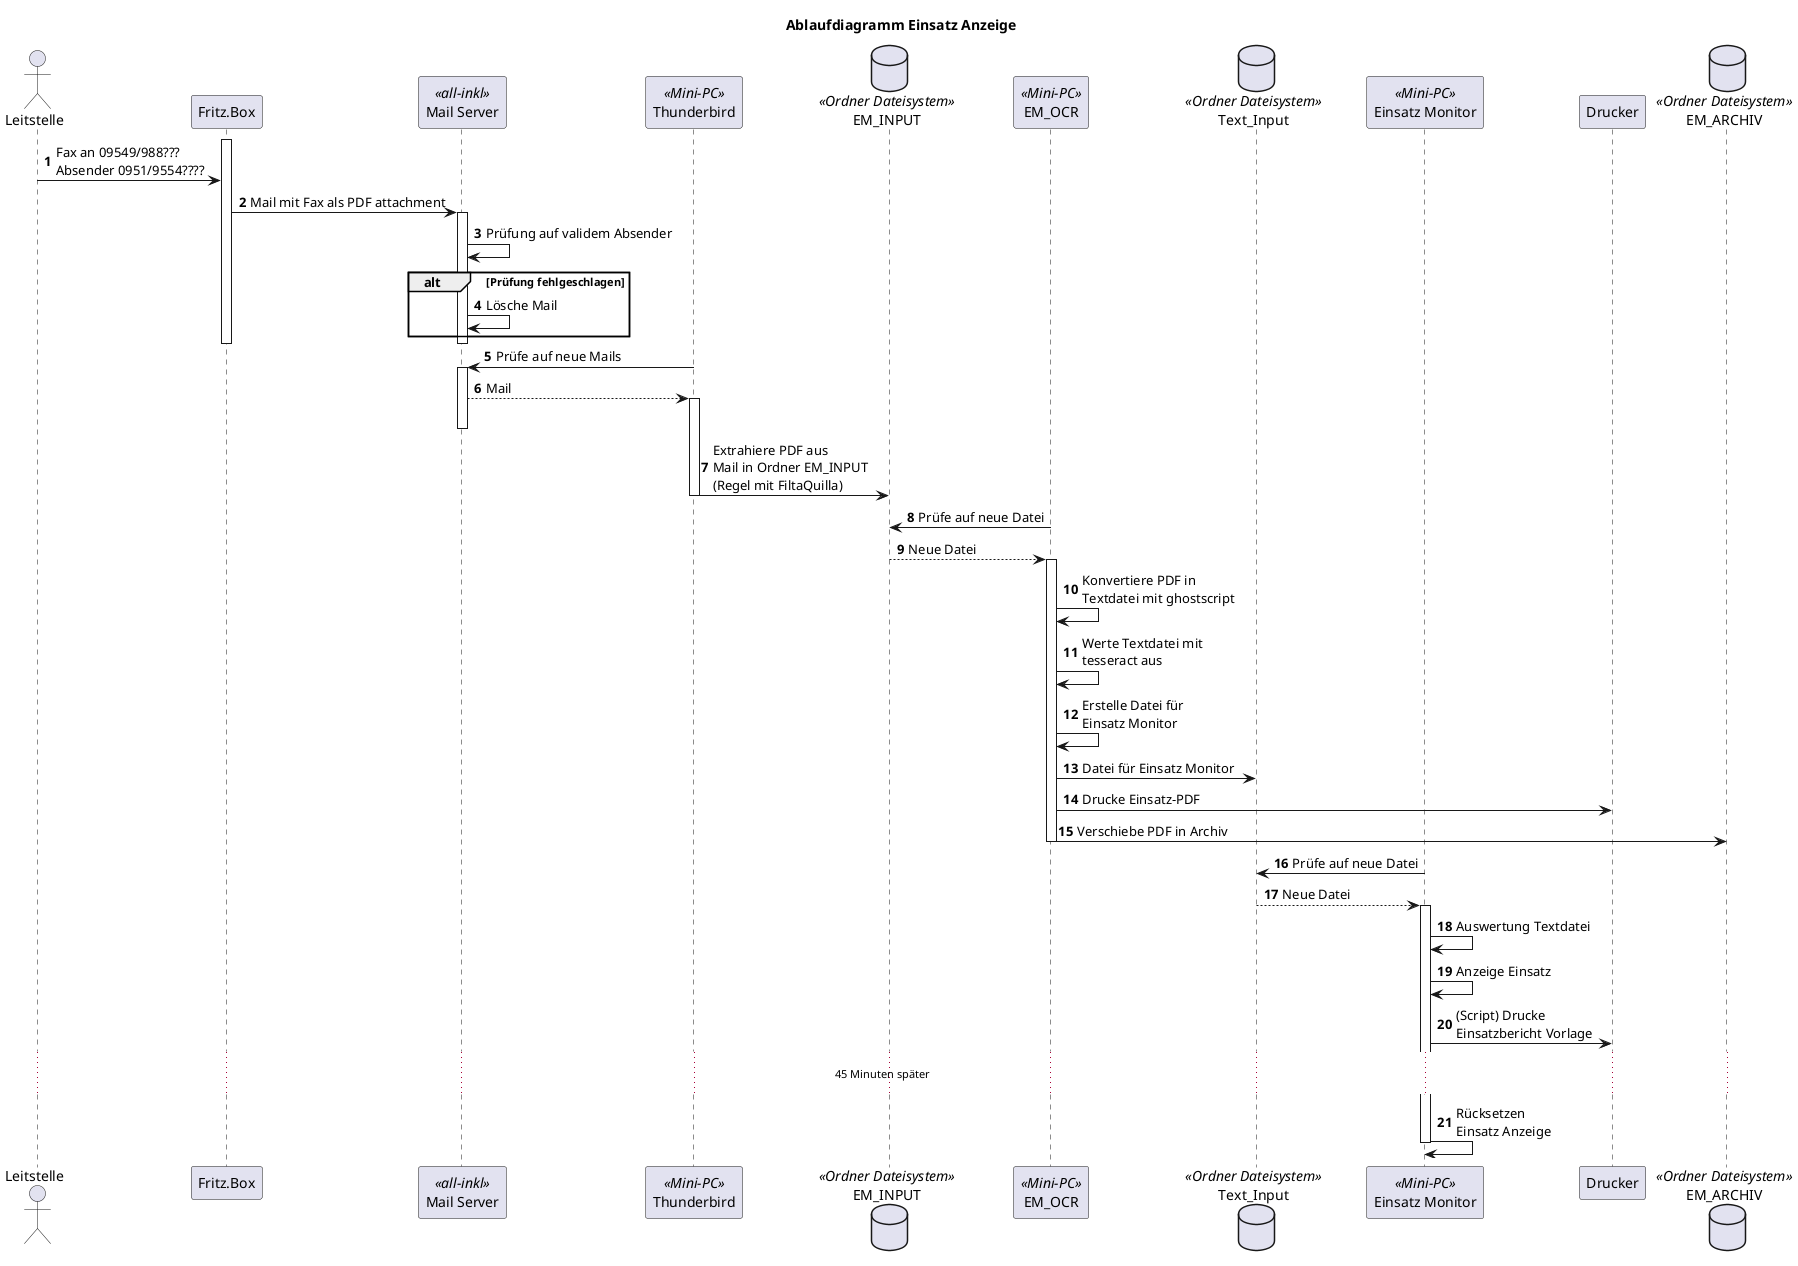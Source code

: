 @startuml
hide empty members
title Ablaufdiagramm Einsatz Anzeige

autonumber

actor Leitstelle
participant "Fritz.Box" as Fritzbox
participant "Mail Server" as Mail <<all-inkl>>
participant Thunderbird <<Mini-PC>>
database EM_INPUT <<Ordner Dateisystem>>
participant EM_OCR <<Mini-PC>>
database Text_Input <<Ordner Dateisystem>>
participant "Einsatz Monitor" as EM <<Mini-PC>>
participant Drucker
database EM_ARCHIV <<Ordner Dateisystem>>

Activate Fritzbox
Leitstelle -> Fritzbox : Fax an 09549/988???\nAbsender 0951/9554????
Fritzbox -> Mail : Mail mit Fax als PDF attachment
Activate Mail
Mail -> Mail : Prüfung auf validem Absender
alt Prüfung fehlgeschlagen
    Mail -> Mail : Lösche Mail
end
Deactivate Mail
Deactivate Fritzbox

Thunderbird -> Mail : Prüfe auf neue Mails
Activate Mail
Mail --> Thunderbird : Mail
Activate Thunderbird
Deactivate Mail
Thunderbird -> EM_INPUT : Extrahiere PDF aus\nMail in Ordner EM_INPUT\n(Regel mit FiltaQuilla)
Deactivate Thunderbird

EM_OCR -> EM_INPUT : Prüfe auf neue Datei
EM_INPUT --> EM_OCR : Neue Datei
Activate EM_OCR
EM_OCR -> EM_OCR : Konvertiere PDF in\nTextdatei mit ghostscript
EM_OCR -> EM_OCR : Werte Textdatei mit\ntesseract aus
EM_OCR -> EM_OCR : Erstelle Datei für\nEinsatz Monitor
EM_OCR -> Text_Input : Datei für Einsatz Monitor
EM_OCR -> Drucker : Drucke Einsatz-PDF
EM_OCR -> EM_ARCHIV : Verschiebe PDF in Archiv
Deactivate EM_OCR

EM -> Text_Input : Prüfe auf neue Datei
Text_Input --> EM : Neue Datei
Activate EM
EM -> EM : Auswertung Textdatei
EM -> EM : Anzeige Einsatz
EM -> Drucker : (Script) Drucke\nEinsatzbericht Vorlage
... 45 Minuten später ...
EM -> EM : Rücksetzen\nEinsatz Anzeige
Deactivate EM

@enduml
